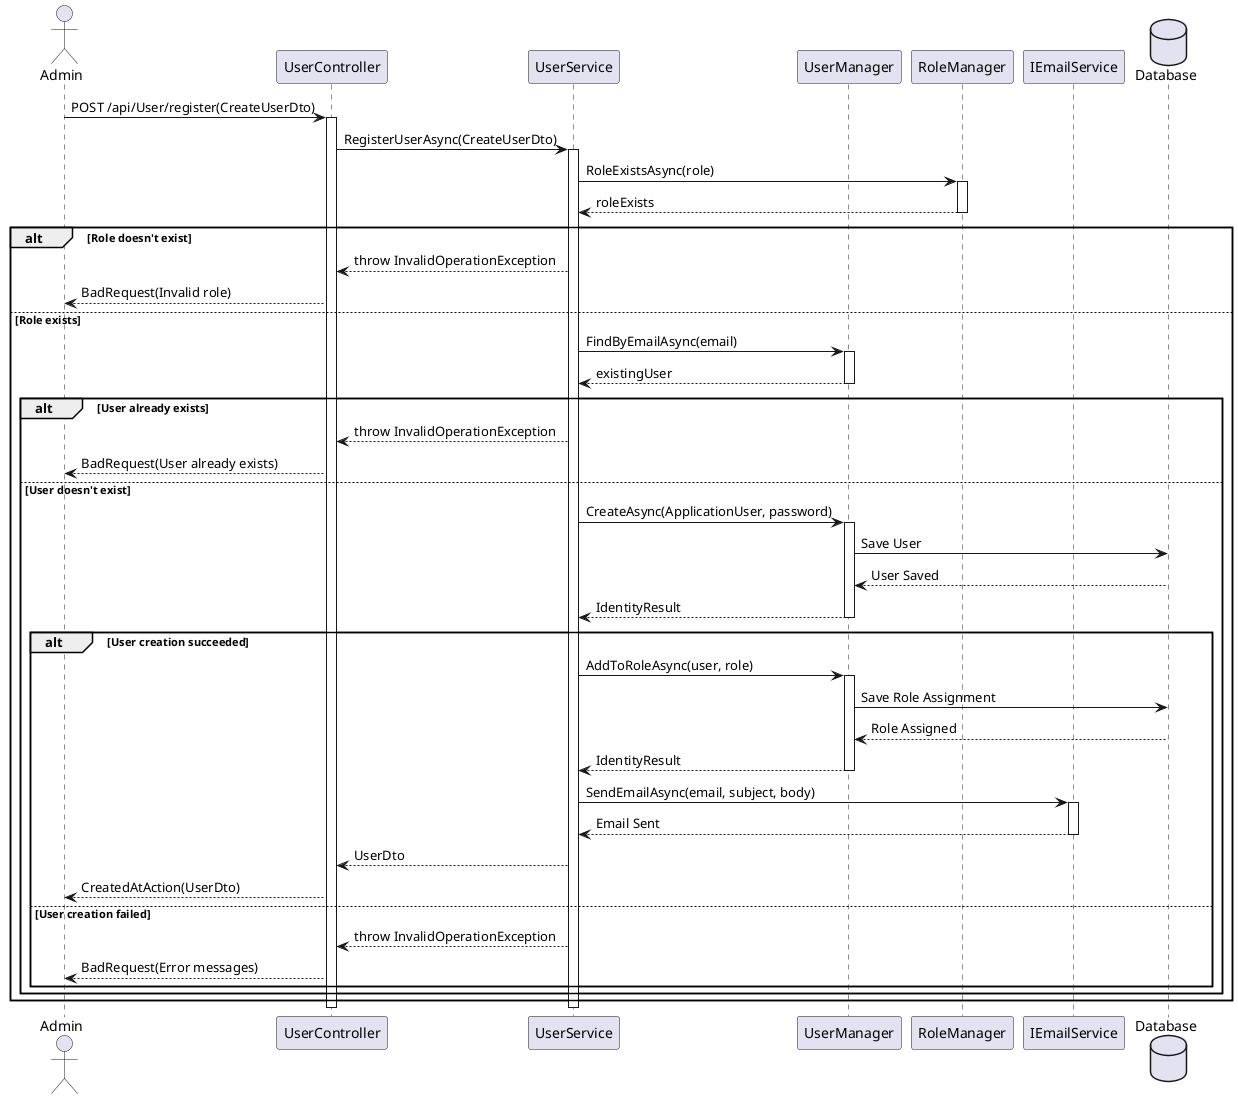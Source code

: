 @startuml
actor Admin
participant UserController
participant UserService
participant UserManager
participant RoleManager
participant IEmailService
database Database

Admin -> UserController : POST /api/User/register(CreateUserDto)
activate UserController

UserController -> UserService : RegisterUserAsync(CreateUserDto)
activate UserService

UserService -> RoleManager : RoleExistsAsync(role)
activate RoleManager
RoleManager --> UserService : roleExists
deactivate RoleManager

alt Role doesn't exist
    UserService --> UserController : throw InvalidOperationException
    UserController --> Admin : BadRequest(Invalid role)
else Role exists
    UserService -> UserManager : FindByEmailAsync(email)
    activate UserManager
    UserManager --> UserService : existingUser
    deactivate UserManager
    
    alt User already exists
        UserService --> UserController : throw InvalidOperationException
        UserController --> Admin : BadRequest(User already exists)
    else User doesn't exist
        UserService -> UserManager : CreateAsync(ApplicationUser, password)
        activate UserManager
        UserManager -> Database : Save User
        Database --> UserManager : User Saved
        UserManager --> UserService : IdentityResult
        deactivate UserManager
        
        alt User creation succeeded
            UserService -> UserManager : AddToRoleAsync(user, role)
            activate UserManager
            UserManager -> Database : Save Role Assignment
            Database --> UserManager : Role Assigned
            UserManager --> UserService : IdentityResult
            deactivate UserManager
            
            UserService -> IEmailService : SendEmailAsync(email, subject, body)
            activate IEmailService
            IEmailService --> UserService : Email Sent
            deactivate IEmailService
            
            UserService --> UserController : UserDto
            UserController --> Admin : CreatedAtAction(UserDto)
        else User creation failed
            UserService --> UserController : throw InvalidOperationException
            UserController --> Admin : BadRequest(Error messages)
        end
    end
end

deactivate UserService
deactivate UserController
@enduml
